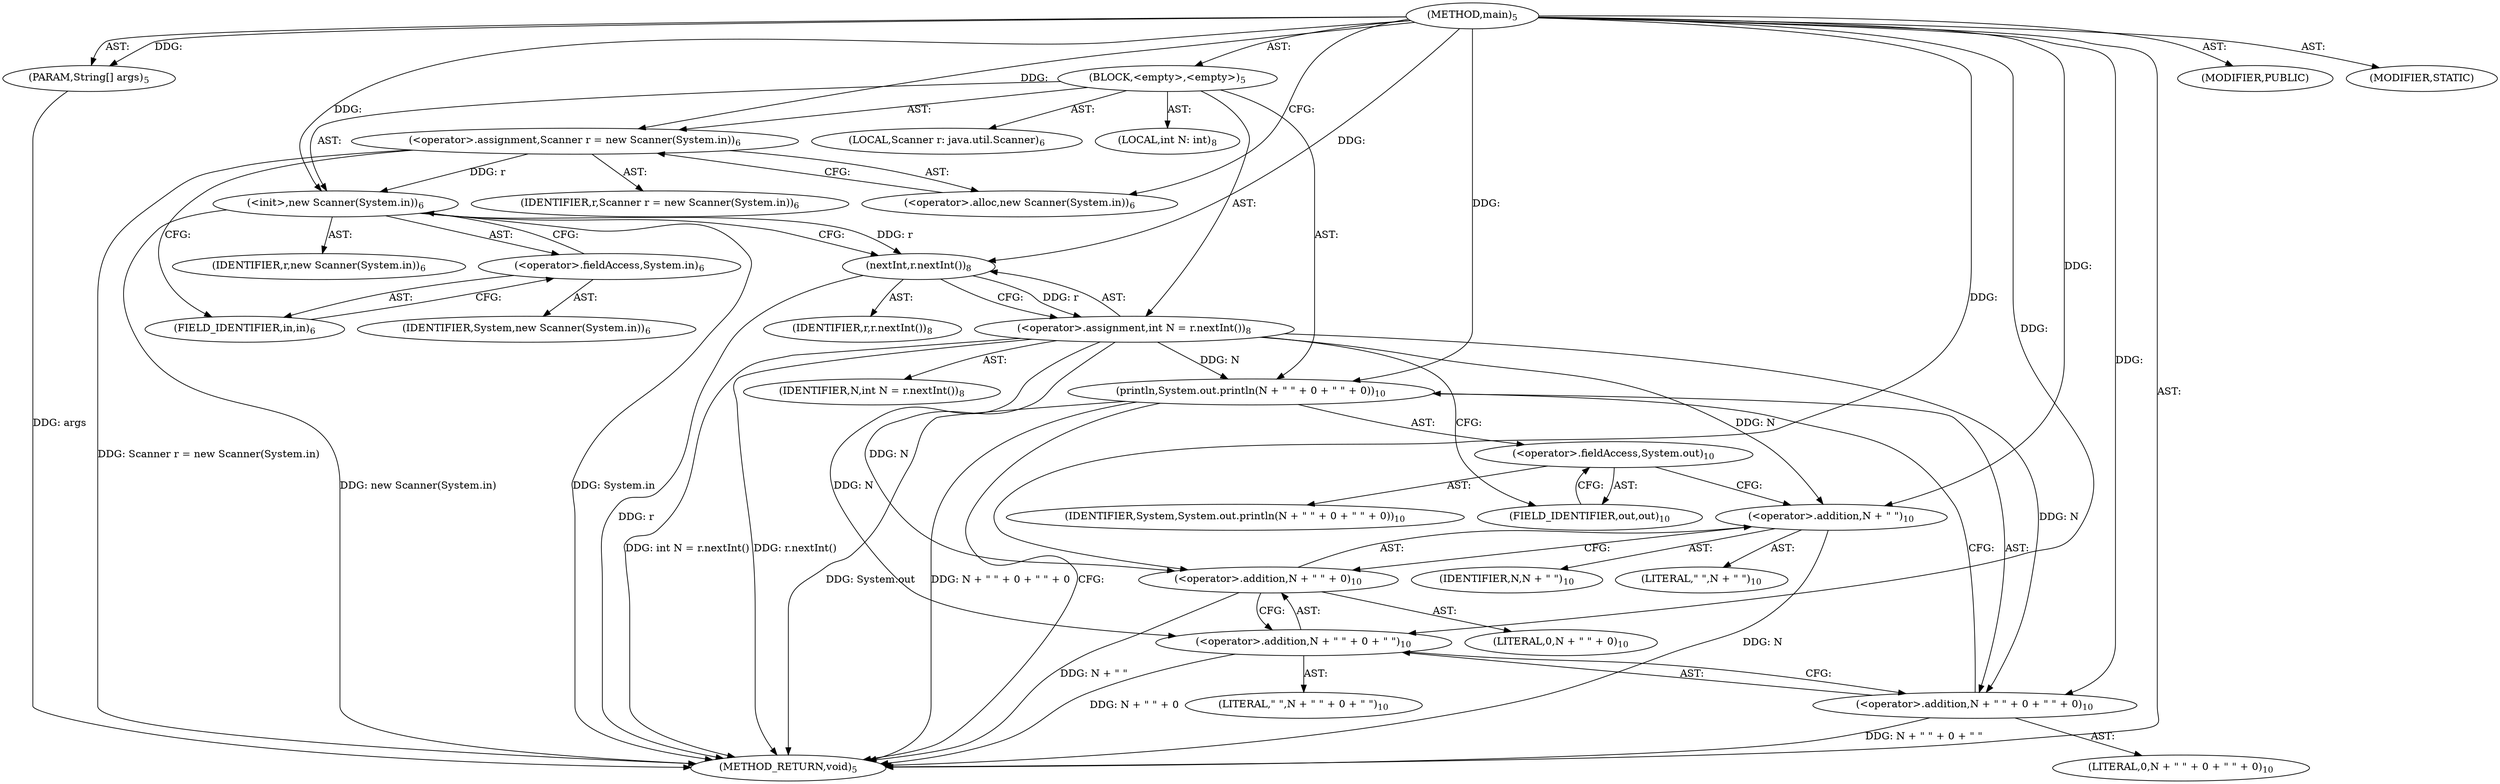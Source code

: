 digraph "main" {  
"19" [label = <(METHOD,main)<SUB>5</SUB>> ]
"20" [label = <(PARAM,String[] args)<SUB>5</SUB>> ]
"21" [label = <(BLOCK,&lt;empty&gt;,&lt;empty&gt;)<SUB>5</SUB>> ]
"4" [label = <(LOCAL,Scanner r: java.util.Scanner)<SUB>6</SUB>> ]
"22" [label = <(&lt;operator&gt;.assignment,Scanner r = new Scanner(System.in))<SUB>6</SUB>> ]
"23" [label = <(IDENTIFIER,r,Scanner r = new Scanner(System.in))<SUB>6</SUB>> ]
"24" [label = <(&lt;operator&gt;.alloc,new Scanner(System.in))<SUB>6</SUB>> ]
"25" [label = <(&lt;init&gt;,new Scanner(System.in))<SUB>6</SUB>> ]
"3" [label = <(IDENTIFIER,r,new Scanner(System.in))<SUB>6</SUB>> ]
"26" [label = <(&lt;operator&gt;.fieldAccess,System.in)<SUB>6</SUB>> ]
"27" [label = <(IDENTIFIER,System,new Scanner(System.in))<SUB>6</SUB>> ]
"28" [label = <(FIELD_IDENTIFIER,in,in)<SUB>6</SUB>> ]
"29" [label = <(LOCAL,int N: int)<SUB>8</SUB>> ]
"30" [label = <(&lt;operator&gt;.assignment,int N = r.nextInt())<SUB>8</SUB>> ]
"31" [label = <(IDENTIFIER,N,int N = r.nextInt())<SUB>8</SUB>> ]
"32" [label = <(nextInt,r.nextInt())<SUB>8</SUB>> ]
"33" [label = <(IDENTIFIER,r,r.nextInt())<SUB>8</SUB>> ]
"34" [label = <(println,System.out.println(N + &quot; &quot; + 0 + &quot; &quot; + 0))<SUB>10</SUB>> ]
"35" [label = <(&lt;operator&gt;.fieldAccess,System.out)<SUB>10</SUB>> ]
"36" [label = <(IDENTIFIER,System,System.out.println(N + &quot; &quot; + 0 + &quot; &quot; + 0))<SUB>10</SUB>> ]
"37" [label = <(FIELD_IDENTIFIER,out,out)<SUB>10</SUB>> ]
"38" [label = <(&lt;operator&gt;.addition,N + &quot; &quot; + 0 + &quot; &quot; + 0)<SUB>10</SUB>> ]
"39" [label = <(&lt;operator&gt;.addition,N + &quot; &quot; + 0 + &quot; &quot;)<SUB>10</SUB>> ]
"40" [label = <(&lt;operator&gt;.addition,N + &quot; &quot; + 0)<SUB>10</SUB>> ]
"41" [label = <(&lt;operator&gt;.addition,N + &quot; &quot;)<SUB>10</SUB>> ]
"42" [label = <(IDENTIFIER,N,N + &quot; &quot;)<SUB>10</SUB>> ]
"43" [label = <(LITERAL,&quot; &quot;,N + &quot; &quot;)<SUB>10</SUB>> ]
"44" [label = <(LITERAL,0,N + &quot; &quot; + 0)<SUB>10</SUB>> ]
"45" [label = <(LITERAL,&quot; &quot;,N + &quot; &quot; + 0 + &quot; &quot;)<SUB>10</SUB>> ]
"46" [label = <(LITERAL,0,N + &quot; &quot; + 0 + &quot; &quot; + 0)<SUB>10</SUB>> ]
"47" [label = <(MODIFIER,PUBLIC)> ]
"48" [label = <(MODIFIER,STATIC)> ]
"49" [label = <(METHOD_RETURN,void)<SUB>5</SUB>> ]
  "19" -> "20"  [ label = "AST: "] 
  "19" -> "21"  [ label = "AST: "] 
  "19" -> "47"  [ label = "AST: "] 
  "19" -> "48"  [ label = "AST: "] 
  "19" -> "49"  [ label = "AST: "] 
  "21" -> "4"  [ label = "AST: "] 
  "21" -> "22"  [ label = "AST: "] 
  "21" -> "25"  [ label = "AST: "] 
  "21" -> "29"  [ label = "AST: "] 
  "21" -> "30"  [ label = "AST: "] 
  "21" -> "34"  [ label = "AST: "] 
  "22" -> "23"  [ label = "AST: "] 
  "22" -> "24"  [ label = "AST: "] 
  "25" -> "3"  [ label = "AST: "] 
  "25" -> "26"  [ label = "AST: "] 
  "26" -> "27"  [ label = "AST: "] 
  "26" -> "28"  [ label = "AST: "] 
  "30" -> "31"  [ label = "AST: "] 
  "30" -> "32"  [ label = "AST: "] 
  "32" -> "33"  [ label = "AST: "] 
  "34" -> "35"  [ label = "AST: "] 
  "34" -> "38"  [ label = "AST: "] 
  "35" -> "36"  [ label = "AST: "] 
  "35" -> "37"  [ label = "AST: "] 
  "38" -> "39"  [ label = "AST: "] 
  "38" -> "46"  [ label = "AST: "] 
  "39" -> "40"  [ label = "AST: "] 
  "39" -> "45"  [ label = "AST: "] 
  "40" -> "41"  [ label = "AST: "] 
  "40" -> "44"  [ label = "AST: "] 
  "41" -> "42"  [ label = "AST: "] 
  "41" -> "43"  [ label = "AST: "] 
  "22" -> "28"  [ label = "CFG: "] 
  "25" -> "32"  [ label = "CFG: "] 
  "30" -> "37"  [ label = "CFG: "] 
  "34" -> "49"  [ label = "CFG: "] 
  "24" -> "22"  [ label = "CFG: "] 
  "26" -> "25"  [ label = "CFG: "] 
  "32" -> "30"  [ label = "CFG: "] 
  "35" -> "41"  [ label = "CFG: "] 
  "38" -> "34"  [ label = "CFG: "] 
  "28" -> "26"  [ label = "CFG: "] 
  "37" -> "35"  [ label = "CFG: "] 
  "39" -> "38"  [ label = "CFG: "] 
  "40" -> "39"  [ label = "CFG: "] 
  "41" -> "40"  [ label = "CFG: "] 
  "19" -> "24"  [ label = "CFG: "] 
  "20" -> "49"  [ label = "DDG: args"] 
  "22" -> "49"  [ label = "DDG: Scanner r = new Scanner(System.in)"] 
  "25" -> "49"  [ label = "DDG: System.in"] 
  "25" -> "49"  [ label = "DDG: new Scanner(System.in)"] 
  "32" -> "49"  [ label = "DDG: r"] 
  "30" -> "49"  [ label = "DDG: r.nextInt()"] 
  "30" -> "49"  [ label = "DDG: int N = r.nextInt()"] 
  "34" -> "49"  [ label = "DDG: System.out"] 
  "41" -> "49"  [ label = "DDG: N"] 
  "40" -> "49"  [ label = "DDG: N + &quot; &quot;"] 
  "39" -> "49"  [ label = "DDG: N + &quot; &quot; + 0"] 
  "38" -> "49"  [ label = "DDG: N + &quot; &quot; + 0 + &quot; &quot;"] 
  "34" -> "49"  [ label = "DDG: N + &quot; &quot; + 0 + &quot; &quot; + 0"] 
  "19" -> "20"  [ label = "DDG: "] 
  "19" -> "22"  [ label = "DDG: "] 
  "32" -> "30"  [ label = "DDG: r"] 
  "22" -> "25"  [ label = "DDG: r"] 
  "19" -> "25"  [ label = "DDG: "] 
  "30" -> "34"  [ label = "DDG: N"] 
  "19" -> "34"  [ label = "DDG: "] 
  "25" -> "32"  [ label = "DDG: r"] 
  "19" -> "32"  [ label = "DDG: "] 
  "30" -> "38"  [ label = "DDG: N"] 
  "19" -> "38"  [ label = "DDG: "] 
  "30" -> "39"  [ label = "DDG: N"] 
  "19" -> "39"  [ label = "DDG: "] 
  "30" -> "40"  [ label = "DDG: N"] 
  "19" -> "40"  [ label = "DDG: "] 
  "30" -> "41"  [ label = "DDG: N"] 
  "19" -> "41"  [ label = "DDG: "] 
}
